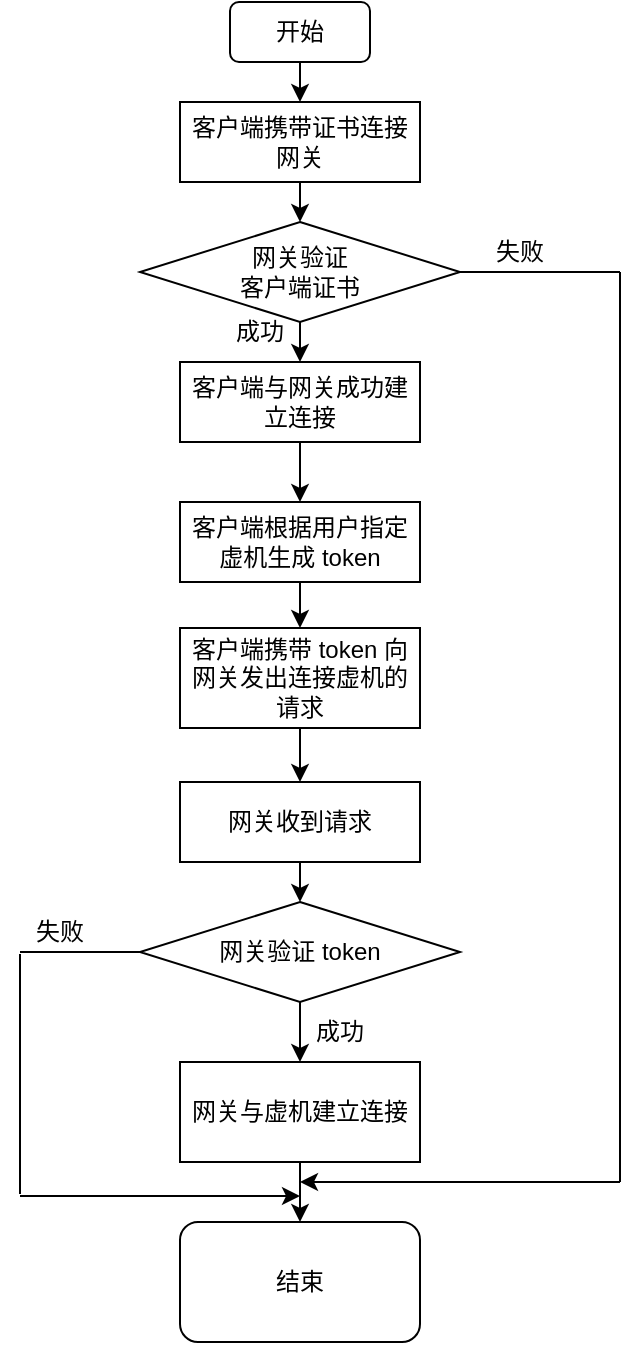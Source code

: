 <mxfile version="24.5.2" type="github">
  <diagram name="Page-1" id="74e2e168-ea6b-b213-b513-2b3c1d86103e">
    <mxGraphModel dx="1434" dy="746" grid="1" gridSize="10" guides="1" tooltips="1" connect="1" arrows="1" fold="1" page="1" pageScale="1" pageWidth="1100" pageHeight="850" background="none" math="0" shadow="0">
      <root>
        <mxCell id="0" />
        <mxCell id="1" parent="0" />
        <mxCell id="AJ9V8zTqFMvszDva8hO2-5" value="开始" style="rounded=1;whiteSpace=wrap;html=1;" vertex="1" parent="1">
          <mxGeometry x="445" y="20" width="70" height="30" as="geometry" />
        </mxCell>
        <mxCell id="AJ9V8zTqFMvszDva8hO2-6" value="客户端携带证书连接网关" style="rounded=0;whiteSpace=wrap;html=1;" vertex="1" parent="1">
          <mxGeometry x="420" y="70" width="120" height="40" as="geometry" />
        </mxCell>
        <mxCell id="AJ9V8zTqFMvszDva8hO2-7" value="网关验证&lt;div&gt;客户端证书&lt;/div&gt;" style="rhombus;whiteSpace=wrap;html=1;" vertex="1" parent="1">
          <mxGeometry x="400" y="130" width="160" height="50" as="geometry" />
        </mxCell>
        <mxCell id="AJ9V8zTqFMvszDva8hO2-8" value="客户端与网关成功建立连接" style="rounded=0;whiteSpace=wrap;html=1;" vertex="1" parent="1">
          <mxGeometry x="420" y="200" width="120" height="40" as="geometry" />
        </mxCell>
        <mxCell id="AJ9V8zTqFMvszDva8hO2-9" value="客户端根据用户指定虚机生成 token" style="rounded=0;whiteSpace=wrap;html=1;" vertex="1" parent="1">
          <mxGeometry x="420" y="270" width="120" height="40" as="geometry" />
        </mxCell>
        <mxCell id="AJ9V8zTqFMvszDva8hO2-11" value="客户端携带 token 向网关发出连接虚机的请求" style="rounded=0;whiteSpace=wrap;html=1;" vertex="1" parent="1">
          <mxGeometry x="420" y="333" width="120" height="50" as="geometry" />
        </mxCell>
        <mxCell id="AJ9V8zTqFMvszDva8hO2-13" value="网关收到请求" style="rounded=0;whiteSpace=wrap;html=1;" vertex="1" parent="1">
          <mxGeometry x="420" y="410" width="120" height="40" as="geometry" />
        </mxCell>
        <mxCell id="AJ9V8zTqFMvszDva8hO2-14" value="网关验证 token" style="rhombus;whiteSpace=wrap;html=1;" vertex="1" parent="1">
          <mxGeometry x="400" y="470" width="160" height="50" as="geometry" />
        </mxCell>
        <mxCell id="AJ9V8zTqFMvszDva8hO2-15" value="网关与虚机建立连接" style="rounded=0;whiteSpace=wrap;html=1;" vertex="1" parent="1">
          <mxGeometry x="420" y="550" width="120" height="50" as="geometry" />
        </mxCell>
        <mxCell id="AJ9V8zTqFMvszDva8hO2-16" value="结束" style="rounded=1;whiteSpace=wrap;html=1;" vertex="1" parent="1">
          <mxGeometry x="420" y="630" width="120" height="60" as="geometry" />
        </mxCell>
        <mxCell id="AJ9V8zTqFMvszDva8hO2-17" value="" style="endArrow=classic;html=1;rounded=0;exitX=0.5;exitY=1;exitDx=0;exitDy=0;entryX=0.5;entryY=0;entryDx=0;entryDy=0;" edge="1" parent="1" source="AJ9V8zTqFMvszDva8hO2-5" target="AJ9V8zTqFMvszDva8hO2-6">
          <mxGeometry width="50" height="50" relative="1" as="geometry">
            <mxPoint x="520" y="310" as="sourcePoint" />
            <mxPoint x="570" y="260" as="targetPoint" />
          </mxGeometry>
        </mxCell>
        <mxCell id="AJ9V8zTqFMvszDva8hO2-18" value="" style="endArrow=classic;html=1;rounded=0;exitX=0.5;exitY=1;exitDx=0;exitDy=0;entryX=0.5;entryY=0;entryDx=0;entryDy=0;" edge="1" parent="1" source="AJ9V8zTqFMvszDva8hO2-6" target="AJ9V8zTqFMvszDva8hO2-7">
          <mxGeometry width="50" height="50" relative="1" as="geometry">
            <mxPoint x="520" y="310" as="sourcePoint" />
            <mxPoint x="570" y="260" as="targetPoint" />
          </mxGeometry>
        </mxCell>
        <mxCell id="AJ9V8zTqFMvszDva8hO2-19" value="" style="endArrow=classic;html=1;rounded=0;exitX=0.5;exitY=1;exitDx=0;exitDy=0;entryX=0.5;entryY=0;entryDx=0;entryDy=0;" edge="1" parent="1" source="AJ9V8zTqFMvszDva8hO2-7" target="AJ9V8zTqFMvszDva8hO2-8">
          <mxGeometry width="50" height="50" relative="1" as="geometry">
            <mxPoint x="520" y="310" as="sourcePoint" />
            <mxPoint x="570" y="260" as="targetPoint" />
          </mxGeometry>
        </mxCell>
        <mxCell id="AJ9V8zTqFMvszDva8hO2-20" value="" style="endArrow=classic;html=1;rounded=0;exitX=0.5;exitY=1;exitDx=0;exitDy=0;" edge="1" parent="1" source="AJ9V8zTqFMvszDva8hO2-8" target="AJ9V8zTqFMvszDva8hO2-9">
          <mxGeometry width="50" height="50" relative="1" as="geometry">
            <mxPoint x="520" y="310" as="sourcePoint" />
            <mxPoint x="570" y="260" as="targetPoint" />
          </mxGeometry>
        </mxCell>
        <mxCell id="AJ9V8zTqFMvszDva8hO2-21" value="" style="endArrow=classic;html=1;rounded=0;exitX=0.5;exitY=1;exitDx=0;exitDy=0;" edge="1" parent="1" source="AJ9V8zTqFMvszDva8hO2-9" target="AJ9V8zTqFMvszDva8hO2-11">
          <mxGeometry width="50" height="50" relative="1" as="geometry">
            <mxPoint x="520" y="510" as="sourcePoint" />
            <mxPoint x="570" y="460" as="targetPoint" />
          </mxGeometry>
        </mxCell>
        <mxCell id="AJ9V8zTqFMvszDva8hO2-22" value="" style="endArrow=classic;html=1;rounded=0;exitX=0.5;exitY=1;exitDx=0;exitDy=0;" edge="1" parent="1" source="AJ9V8zTqFMvszDva8hO2-11" target="AJ9V8zTqFMvszDva8hO2-13">
          <mxGeometry width="50" height="50" relative="1" as="geometry">
            <mxPoint x="520" y="510" as="sourcePoint" />
            <mxPoint x="570" y="460" as="targetPoint" />
          </mxGeometry>
        </mxCell>
        <mxCell id="AJ9V8zTqFMvszDva8hO2-23" value="" style="endArrow=classic;html=1;rounded=0;exitX=0.5;exitY=1;exitDx=0;exitDy=0;" edge="1" parent="1" source="AJ9V8zTqFMvszDva8hO2-13" target="AJ9V8zTqFMvszDva8hO2-14">
          <mxGeometry width="50" height="50" relative="1" as="geometry">
            <mxPoint x="520" y="510" as="sourcePoint" />
            <mxPoint x="570" y="460" as="targetPoint" />
          </mxGeometry>
        </mxCell>
        <mxCell id="AJ9V8zTqFMvszDva8hO2-24" value="" style="endArrow=classic;html=1;rounded=0;exitX=0.5;exitY=1;exitDx=0;exitDy=0;entryX=0.5;entryY=0;entryDx=0;entryDy=0;" edge="1" parent="1" source="AJ9V8zTqFMvszDva8hO2-14" target="AJ9V8zTqFMvszDva8hO2-15">
          <mxGeometry width="50" height="50" relative="1" as="geometry">
            <mxPoint x="520" y="510" as="sourcePoint" />
            <mxPoint x="570" y="460" as="targetPoint" />
          </mxGeometry>
        </mxCell>
        <mxCell id="AJ9V8zTqFMvszDva8hO2-25" value="" style="endArrow=classic;html=1;rounded=0;exitX=0.5;exitY=1;exitDx=0;exitDy=0;entryX=0.5;entryY=0;entryDx=0;entryDy=0;" edge="1" parent="1" source="AJ9V8zTqFMvszDva8hO2-15" target="AJ9V8zTqFMvszDva8hO2-16">
          <mxGeometry width="50" height="50" relative="1" as="geometry">
            <mxPoint x="520" y="510" as="sourcePoint" />
            <mxPoint x="570" y="460" as="targetPoint" />
          </mxGeometry>
        </mxCell>
        <mxCell id="AJ9V8zTqFMvszDva8hO2-28" value="" style="endArrow=none;html=1;rounded=0;exitX=1;exitY=0.5;exitDx=0;exitDy=0;" edge="1" parent="1" source="AJ9V8zTqFMvszDva8hO2-7">
          <mxGeometry width="50" height="50" relative="1" as="geometry">
            <mxPoint x="520" y="410" as="sourcePoint" />
            <mxPoint x="640" y="155" as="targetPoint" />
          </mxGeometry>
        </mxCell>
        <mxCell id="AJ9V8zTqFMvszDva8hO2-29" value="" style="endArrow=none;html=1;rounded=0;" edge="1" parent="1">
          <mxGeometry width="50" height="50" relative="1" as="geometry">
            <mxPoint x="640" y="610" as="sourcePoint" />
            <mxPoint x="640" y="155" as="targetPoint" />
          </mxGeometry>
        </mxCell>
        <mxCell id="AJ9V8zTqFMvszDva8hO2-30" value="" style="endArrow=classic;html=1;rounded=0;" edge="1" parent="1">
          <mxGeometry width="50" height="50" relative="1" as="geometry">
            <mxPoint x="640" y="610" as="sourcePoint" />
            <mxPoint x="480" y="610" as="targetPoint" />
          </mxGeometry>
        </mxCell>
        <mxCell id="AJ9V8zTqFMvszDva8hO2-31" value="成功" style="text;html=1;align=center;verticalAlign=middle;whiteSpace=wrap;rounded=0;" vertex="1" parent="1">
          <mxGeometry x="430" y="170" width="60" height="30" as="geometry" />
        </mxCell>
        <mxCell id="AJ9V8zTqFMvszDva8hO2-32" value="失败" style="text;html=1;align=center;verticalAlign=middle;whiteSpace=wrap;rounded=0;" vertex="1" parent="1">
          <mxGeometry x="560" y="130" width="60" height="30" as="geometry" />
        </mxCell>
        <mxCell id="AJ9V8zTqFMvszDva8hO2-33" value="" style="endArrow=none;html=1;rounded=0;entryX=0;entryY=0.5;entryDx=0;entryDy=0;" edge="1" parent="1" target="AJ9V8zTqFMvszDva8hO2-14">
          <mxGeometry width="50" height="50" relative="1" as="geometry">
            <mxPoint x="340" y="495" as="sourcePoint" />
            <mxPoint x="570" y="560" as="targetPoint" />
          </mxGeometry>
        </mxCell>
        <mxCell id="AJ9V8zTqFMvszDva8hO2-34" value="" style="endArrow=none;html=1;rounded=0;" edge="1" parent="1">
          <mxGeometry width="50" height="50" relative="1" as="geometry">
            <mxPoint x="340" y="616" as="sourcePoint" />
            <mxPoint x="340" y="496" as="targetPoint" />
          </mxGeometry>
        </mxCell>
        <mxCell id="AJ9V8zTqFMvszDva8hO2-35" value="" style="endArrow=classic;html=1;rounded=0;" edge="1" parent="1">
          <mxGeometry width="50" height="50" relative="1" as="geometry">
            <mxPoint x="340" y="617" as="sourcePoint" />
            <mxPoint x="480" y="617" as="targetPoint" />
          </mxGeometry>
        </mxCell>
        <mxCell id="AJ9V8zTqFMvszDva8hO2-36" value="成功" style="text;html=1;align=center;verticalAlign=middle;whiteSpace=wrap;rounded=0;" vertex="1" parent="1">
          <mxGeometry x="470" y="520" width="60" height="30" as="geometry" />
        </mxCell>
        <mxCell id="AJ9V8zTqFMvszDva8hO2-37" value="失败" style="text;html=1;align=center;verticalAlign=middle;whiteSpace=wrap;rounded=0;" vertex="1" parent="1">
          <mxGeometry x="330" y="470" width="60" height="30" as="geometry" />
        </mxCell>
      </root>
    </mxGraphModel>
  </diagram>
</mxfile>
